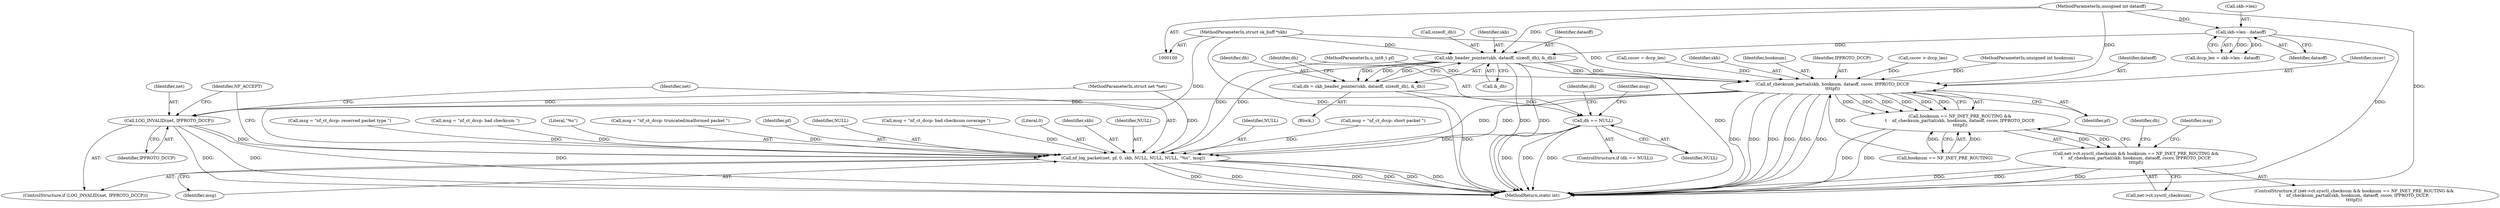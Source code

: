 digraph "0_linux_b22f5126a24b3b2f15448c3f2a254fc10cbc2b92@pointer" {
"1000123" [label="(Call,skb_header_pointer(skb, dataoff, sizeof(_dh), &_dh))"];
"1000103" [label="(MethodParameterIn,struct sk_buff *skb)"];
"1000114" [label="(Call,skb->len - dataoff)"];
"1000104" [label="(MethodParameterIn,unsigned int dataoff)"];
"1000121" [label="(Call,dh = skb_header_pointer(skb, dataoff, sizeof(_dh), &_dh))"];
"1000131" [label="(Call,dh == NULL)"];
"1000228" [label="(Call,nf_log_packet(net, pf, 0, skb, NULL, NULL, NULL, \"%s\", msg))"];
"1000198" [label="(Call,nf_checksum_partial(skb, hooknum, dataoff, cscov, IPPROTO_DCCP,\n\t\t\t\tpf))"];
"1000194" [label="(Call,hooknum == NF_INET_PRE_ROUTING &&\n\t    nf_checksum_partial(skb, hooknum, dataoff, cscov, IPPROTO_DCCP,\n\t\t\t\tpf))"];
"1000188" [label="(Call,net->ct.sysctl_checksum && hooknum == NF_INET_PRE_ROUTING &&\n\t    nf_checksum_partial(skb, hooknum, dataoff, cscov, IPPROTO_DCCP,\n\t\t\t\tpf))"];
"1000225" [label="(Call,LOG_INVALID(net, IPPROTO_DCCP))"];
"1000121" [label="(Call,dh = skb_header_pointer(skb, dataoff, sizeof(_dh), &_dh))"];
"1000241" [label="(MethodReturn,static int)"];
"1000195" [label="(Call,hooknum == NF_INET_PRE_ROUTING)"];
"1000206" [label="(Call,msg = \"nf_ct_dccp: bad checksum \")"];
"1000204" [label="(Identifier,pf)"];
"1000104" [label="(MethodParameterIn,unsigned int dataoff)"];
"1000126" [label="(Call,sizeof(_dh))"];
"1000228" [label="(Call,nf_log_packet(net, pf, 0, skb, NULL, NULL, NULL, \"%s\", msg))"];
"1000236" [label="(Literal,\"%s\")"];
"1000157" [label="(Call,msg = \"nf_ct_dccp: truncated/malformed packet \")"];
"1000230" [label="(Identifier,pf)"];
"1000187" [label="(ControlStructure,if (net->ct.sysctl_checksum && hooknum == NF_INET_PRE_ROUTING &&\n\t    nf_checksum_partial(skb, hooknum, dataoff, cscov, IPPROTO_DCCP,\n\t\t\t\tpf)))"];
"1000124" [label="(Identifier,skb)"];
"1000233" [label="(Identifier,NULL)"];
"1000225" [label="(Call,LOG_INVALID(net, IPPROTO_DCCP))"];
"1000179" [label="(Call,cscov > dccp_len)"];
"1000107" [label="(MethodParameterIn,unsigned int hooknum)"];
"1000183" [label="(Call,msg = \"nf_ct_dccp: bad checksum coverage \")"];
"1000114" [label="(Call,skb->len - dataoff)"];
"1000231" [label="(Literal,0)"];
"1000232" [label="(Identifier,skb)"];
"1000132" [label="(Identifier,dh)"];
"1000112" [label="(Call,dccp_len = skb->len - dataoff)"];
"1000130" [label="(ControlStructure,if (dh == NULL))"];
"1000103" [label="(MethodParameterIn,struct sk_buff *skb)"];
"1000115" [label="(Call,skb->len)"];
"1000234" [label="(Identifier,NULL)"];
"1000106" [label="(MethodParameterIn,u_int8_t pf)"];
"1000201" [label="(Identifier,dataoff)"];
"1000202" [label="(Identifier,cscov)"];
"1000235" [label="(Identifier,NULL)"];
"1000122" [label="(Identifier,dh)"];
"1000194" [label="(Call,hooknum == NF_INET_PRE_ROUTING &&\n\t    nf_checksum_partial(skb, hooknum, dataoff, cscov, IPPROTO_DCCP,\n\t\t\t\tpf))"];
"1000131" [label="(Call,dh == NULL)"];
"1000198" [label="(Call,nf_checksum_partial(skb, hooknum, dataoff, cscov, IPPROTO_DCCP,\n\t\t\t\tpf))"];
"1000101" [label="(MethodParameterIn,struct net *net)"];
"1000161" [label="(Call,cscov = dccp_len)"];
"1000118" [label="(Identifier,dataoff)"];
"1000135" [label="(Call,msg = \"nf_ct_dccp: short packet \")"];
"1000199" [label="(Identifier,skb)"];
"1000200" [label="(Identifier,hooknum)"];
"1000133" [label="(Identifier,NULL)"];
"1000136" [label="(Identifier,msg)"];
"1000188" [label="(Call,net->ct.sysctl_checksum && hooknum == NF_INET_PRE_ROUTING &&\n\t    nf_checksum_partial(skb, hooknum, dataoff, cscov, IPPROTO_DCCP,\n\t\t\t\tpf))"];
"1000227" [label="(Identifier,IPPROTO_DCCP)"];
"1000144" [label="(Identifier,dh)"];
"1000237" [label="(Identifier,msg)"];
"1000226" [label="(Identifier,net)"];
"1000229" [label="(Identifier,net)"];
"1000217" [label="(Call,msg = \"nf_ct_dccp: reserved packet type \")"];
"1000213" [label="(Identifier,dh)"];
"1000224" [label="(ControlStructure,if (LOG_INVALID(net, IPPROTO_DCCP)))"];
"1000108" [label="(Block,)"];
"1000123" [label="(Call,skb_header_pointer(skb, dataoff, sizeof(_dh), &_dh))"];
"1000203" [label="(Identifier,IPPROTO_DCCP)"];
"1000189" [label="(Call,net->ct.sysctl_checksum)"];
"1000125" [label="(Identifier,dataoff)"];
"1000240" [label="(Identifier,NF_ACCEPT)"];
"1000128" [label="(Call,&_dh)"];
"1000207" [label="(Identifier,msg)"];
"1000123" -> "1000121"  [label="AST: "];
"1000123" -> "1000128"  [label="CFG: "];
"1000124" -> "1000123"  [label="AST: "];
"1000125" -> "1000123"  [label="AST: "];
"1000126" -> "1000123"  [label="AST: "];
"1000128" -> "1000123"  [label="AST: "];
"1000121" -> "1000123"  [label="CFG: "];
"1000123" -> "1000241"  [label="DDG: "];
"1000123" -> "1000241"  [label="DDG: "];
"1000123" -> "1000241"  [label="DDG: "];
"1000123" -> "1000121"  [label="DDG: "];
"1000123" -> "1000121"  [label="DDG: "];
"1000123" -> "1000121"  [label="DDG: "];
"1000103" -> "1000123"  [label="DDG: "];
"1000114" -> "1000123"  [label="DDG: "];
"1000104" -> "1000123"  [label="DDG: "];
"1000123" -> "1000198"  [label="DDG: "];
"1000123" -> "1000198"  [label="DDG: "];
"1000123" -> "1000228"  [label="DDG: "];
"1000103" -> "1000100"  [label="AST: "];
"1000103" -> "1000241"  [label="DDG: "];
"1000103" -> "1000198"  [label="DDG: "];
"1000103" -> "1000228"  [label="DDG: "];
"1000114" -> "1000112"  [label="AST: "];
"1000114" -> "1000118"  [label="CFG: "];
"1000115" -> "1000114"  [label="AST: "];
"1000118" -> "1000114"  [label="AST: "];
"1000112" -> "1000114"  [label="CFG: "];
"1000114" -> "1000241"  [label="DDG: "];
"1000114" -> "1000112"  [label="DDG: "];
"1000114" -> "1000112"  [label="DDG: "];
"1000104" -> "1000114"  [label="DDG: "];
"1000104" -> "1000100"  [label="AST: "];
"1000104" -> "1000241"  [label="DDG: "];
"1000104" -> "1000198"  [label="DDG: "];
"1000121" -> "1000108"  [label="AST: "];
"1000122" -> "1000121"  [label="AST: "];
"1000132" -> "1000121"  [label="CFG: "];
"1000121" -> "1000241"  [label="DDG: "];
"1000121" -> "1000131"  [label="DDG: "];
"1000131" -> "1000130"  [label="AST: "];
"1000131" -> "1000133"  [label="CFG: "];
"1000132" -> "1000131"  [label="AST: "];
"1000133" -> "1000131"  [label="AST: "];
"1000136" -> "1000131"  [label="CFG: "];
"1000144" -> "1000131"  [label="CFG: "];
"1000131" -> "1000241"  [label="DDG: "];
"1000131" -> "1000241"  [label="DDG: "];
"1000131" -> "1000241"  [label="DDG: "];
"1000131" -> "1000228"  [label="DDG: "];
"1000228" -> "1000224"  [label="AST: "];
"1000228" -> "1000237"  [label="CFG: "];
"1000229" -> "1000228"  [label="AST: "];
"1000230" -> "1000228"  [label="AST: "];
"1000231" -> "1000228"  [label="AST: "];
"1000232" -> "1000228"  [label="AST: "];
"1000233" -> "1000228"  [label="AST: "];
"1000234" -> "1000228"  [label="AST: "];
"1000235" -> "1000228"  [label="AST: "];
"1000236" -> "1000228"  [label="AST: "];
"1000237" -> "1000228"  [label="AST: "];
"1000240" -> "1000228"  [label="CFG: "];
"1000228" -> "1000241"  [label="DDG: "];
"1000228" -> "1000241"  [label="DDG: "];
"1000228" -> "1000241"  [label="DDG: "];
"1000228" -> "1000241"  [label="DDG: "];
"1000228" -> "1000241"  [label="DDG: "];
"1000228" -> "1000241"  [label="DDG: "];
"1000225" -> "1000228"  [label="DDG: "];
"1000101" -> "1000228"  [label="DDG: "];
"1000198" -> "1000228"  [label="DDG: "];
"1000198" -> "1000228"  [label="DDG: "];
"1000106" -> "1000228"  [label="DDG: "];
"1000183" -> "1000228"  [label="DDG: "];
"1000157" -> "1000228"  [label="DDG: "];
"1000217" -> "1000228"  [label="DDG: "];
"1000206" -> "1000228"  [label="DDG: "];
"1000135" -> "1000228"  [label="DDG: "];
"1000198" -> "1000194"  [label="AST: "];
"1000198" -> "1000204"  [label="CFG: "];
"1000199" -> "1000198"  [label="AST: "];
"1000200" -> "1000198"  [label="AST: "];
"1000201" -> "1000198"  [label="AST: "];
"1000202" -> "1000198"  [label="AST: "];
"1000203" -> "1000198"  [label="AST: "];
"1000204" -> "1000198"  [label="AST: "];
"1000194" -> "1000198"  [label="CFG: "];
"1000198" -> "1000241"  [label="DDG: "];
"1000198" -> "1000241"  [label="DDG: "];
"1000198" -> "1000241"  [label="DDG: "];
"1000198" -> "1000241"  [label="DDG: "];
"1000198" -> "1000241"  [label="DDG: "];
"1000198" -> "1000241"  [label="DDG: "];
"1000198" -> "1000194"  [label="DDG: "];
"1000198" -> "1000194"  [label="DDG: "];
"1000198" -> "1000194"  [label="DDG: "];
"1000198" -> "1000194"  [label="DDG: "];
"1000198" -> "1000194"  [label="DDG: "];
"1000198" -> "1000194"  [label="DDG: "];
"1000195" -> "1000198"  [label="DDG: "];
"1000107" -> "1000198"  [label="DDG: "];
"1000179" -> "1000198"  [label="DDG: "];
"1000161" -> "1000198"  [label="DDG: "];
"1000106" -> "1000198"  [label="DDG: "];
"1000198" -> "1000225"  [label="DDG: "];
"1000194" -> "1000188"  [label="AST: "];
"1000194" -> "1000195"  [label="CFG: "];
"1000195" -> "1000194"  [label="AST: "];
"1000188" -> "1000194"  [label="CFG: "];
"1000194" -> "1000241"  [label="DDG: "];
"1000194" -> "1000241"  [label="DDG: "];
"1000194" -> "1000188"  [label="DDG: "];
"1000194" -> "1000188"  [label="DDG: "];
"1000195" -> "1000194"  [label="DDG: "];
"1000195" -> "1000194"  [label="DDG: "];
"1000188" -> "1000187"  [label="AST: "];
"1000188" -> "1000189"  [label="CFG: "];
"1000189" -> "1000188"  [label="AST: "];
"1000207" -> "1000188"  [label="CFG: "];
"1000213" -> "1000188"  [label="CFG: "];
"1000188" -> "1000241"  [label="DDG: "];
"1000188" -> "1000241"  [label="DDG: "];
"1000188" -> "1000241"  [label="DDG: "];
"1000225" -> "1000224"  [label="AST: "];
"1000225" -> "1000227"  [label="CFG: "];
"1000226" -> "1000225"  [label="AST: "];
"1000227" -> "1000225"  [label="AST: "];
"1000229" -> "1000225"  [label="CFG: "];
"1000240" -> "1000225"  [label="CFG: "];
"1000225" -> "1000241"  [label="DDG: "];
"1000225" -> "1000241"  [label="DDG: "];
"1000225" -> "1000241"  [label="DDG: "];
"1000101" -> "1000225"  [label="DDG: "];
}
